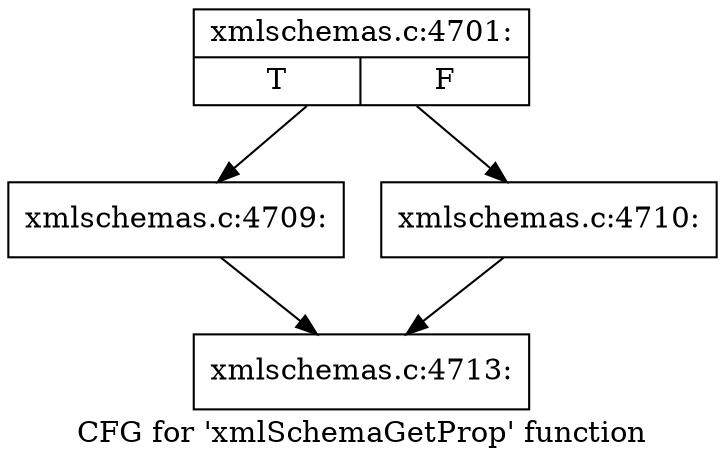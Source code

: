 digraph "CFG for 'xmlSchemaGetProp' function" {
	label="CFG for 'xmlSchemaGetProp' function";

	Node0x4c4f6a0 [shape=record,label="{xmlschemas.c:4701:|{<s0>T|<s1>F}}"];
	Node0x4c4f6a0 -> Node0x4c514c0;
	Node0x4c4f6a0 -> Node0x4c518c0;
	Node0x4c514c0 [shape=record,label="{xmlschemas.c:4709:}"];
	Node0x4c514c0 -> Node0x4c4bc10;
	Node0x4c518c0 [shape=record,label="{xmlschemas.c:4710:}"];
	Node0x4c518c0 -> Node0x4c4bc10;
	Node0x4c4bc10 [shape=record,label="{xmlschemas.c:4713:}"];
}
